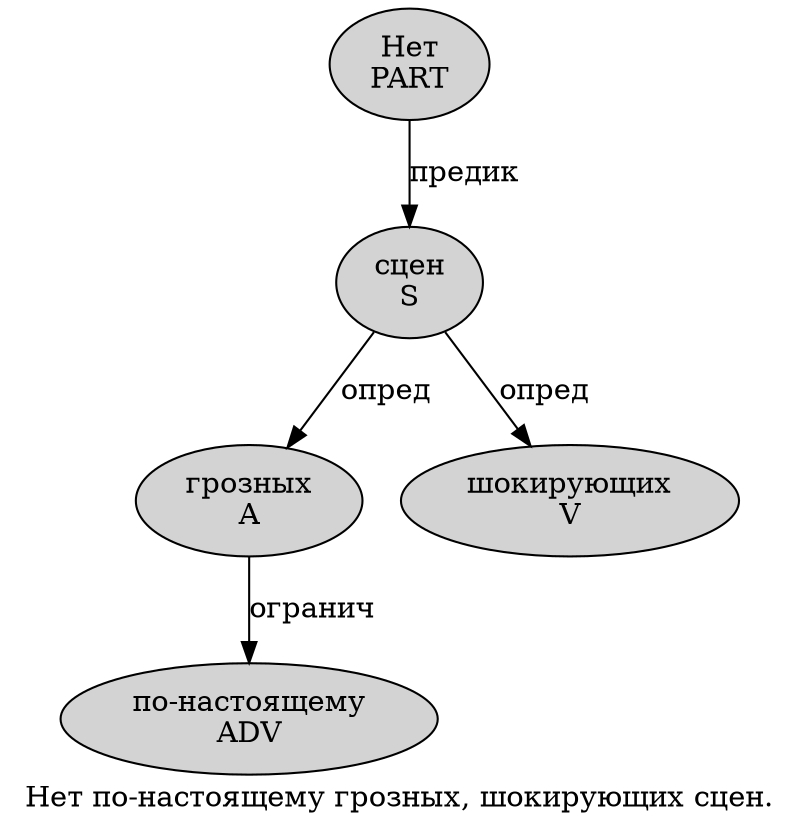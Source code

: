 digraph SENTENCE_4986 {
	graph [label="Нет по-настоящему грозных, шокирующих сцен."]
	node [style=filled]
		0 [label="Нет
PART" color="" fillcolor=lightgray penwidth=1 shape=ellipse]
		1 [label="по-настоящему
ADV" color="" fillcolor=lightgray penwidth=1 shape=ellipse]
		2 [label="грозных
A" color="" fillcolor=lightgray penwidth=1 shape=ellipse]
		4 [label="шокирующих
V" color="" fillcolor=lightgray penwidth=1 shape=ellipse]
		5 [label="сцен
S" color="" fillcolor=lightgray penwidth=1 shape=ellipse]
			5 -> 2 [label="опред"]
			5 -> 4 [label="опред"]
			2 -> 1 [label="огранич"]
			0 -> 5 [label="предик"]
}
